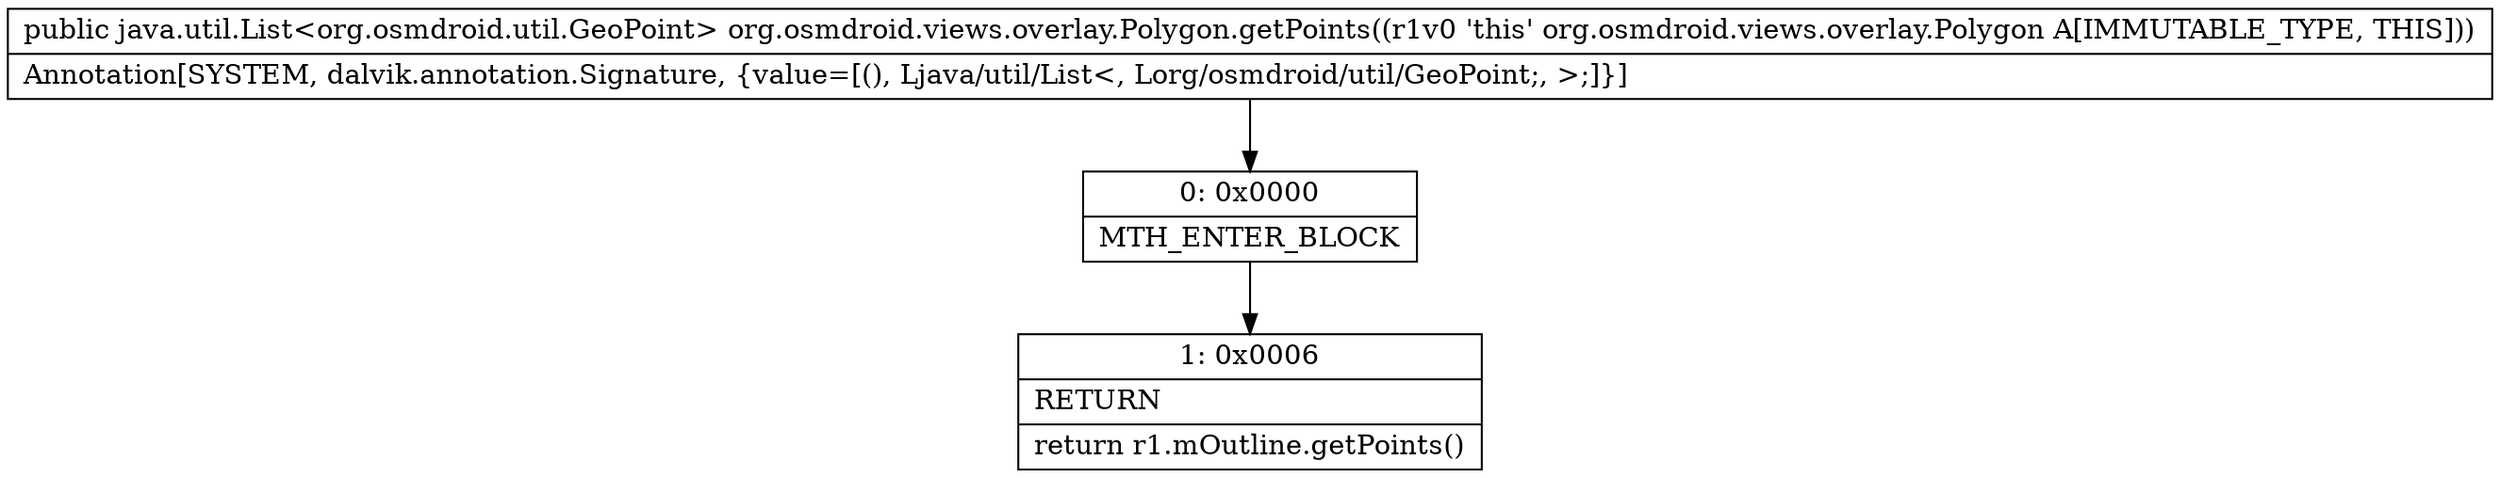 digraph "CFG fororg.osmdroid.views.overlay.Polygon.getPoints()Ljava\/util\/List;" {
Node_0 [shape=record,label="{0\:\ 0x0000|MTH_ENTER_BLOCK\l}"];
Node_1 [shape=record,label="{1\:\ 0x0006|RETURN\l|return r1.mOutline.getPoints()\l}"];
MethodNode[shape=record,label="{public java.util.List\<org.osmdroid.util.GeoPoint\> org.osmdroid.views.overlay.Polygon.getPoints((r1v0 'this' org.osmdroid.views.overlay.Polygon A[IMMUTABLE_TYPE, THIS]))  | Annotation[SYSTEM, dalvik.annotation.Signature, \{value=[(), Ljava\/util\/List\<, Lorg\/osmdroid\/util\/GeoPoint;, \>;]\}]\l}"];
MethodNode -> Node_0;
Node_0 -> Node_1;
}

